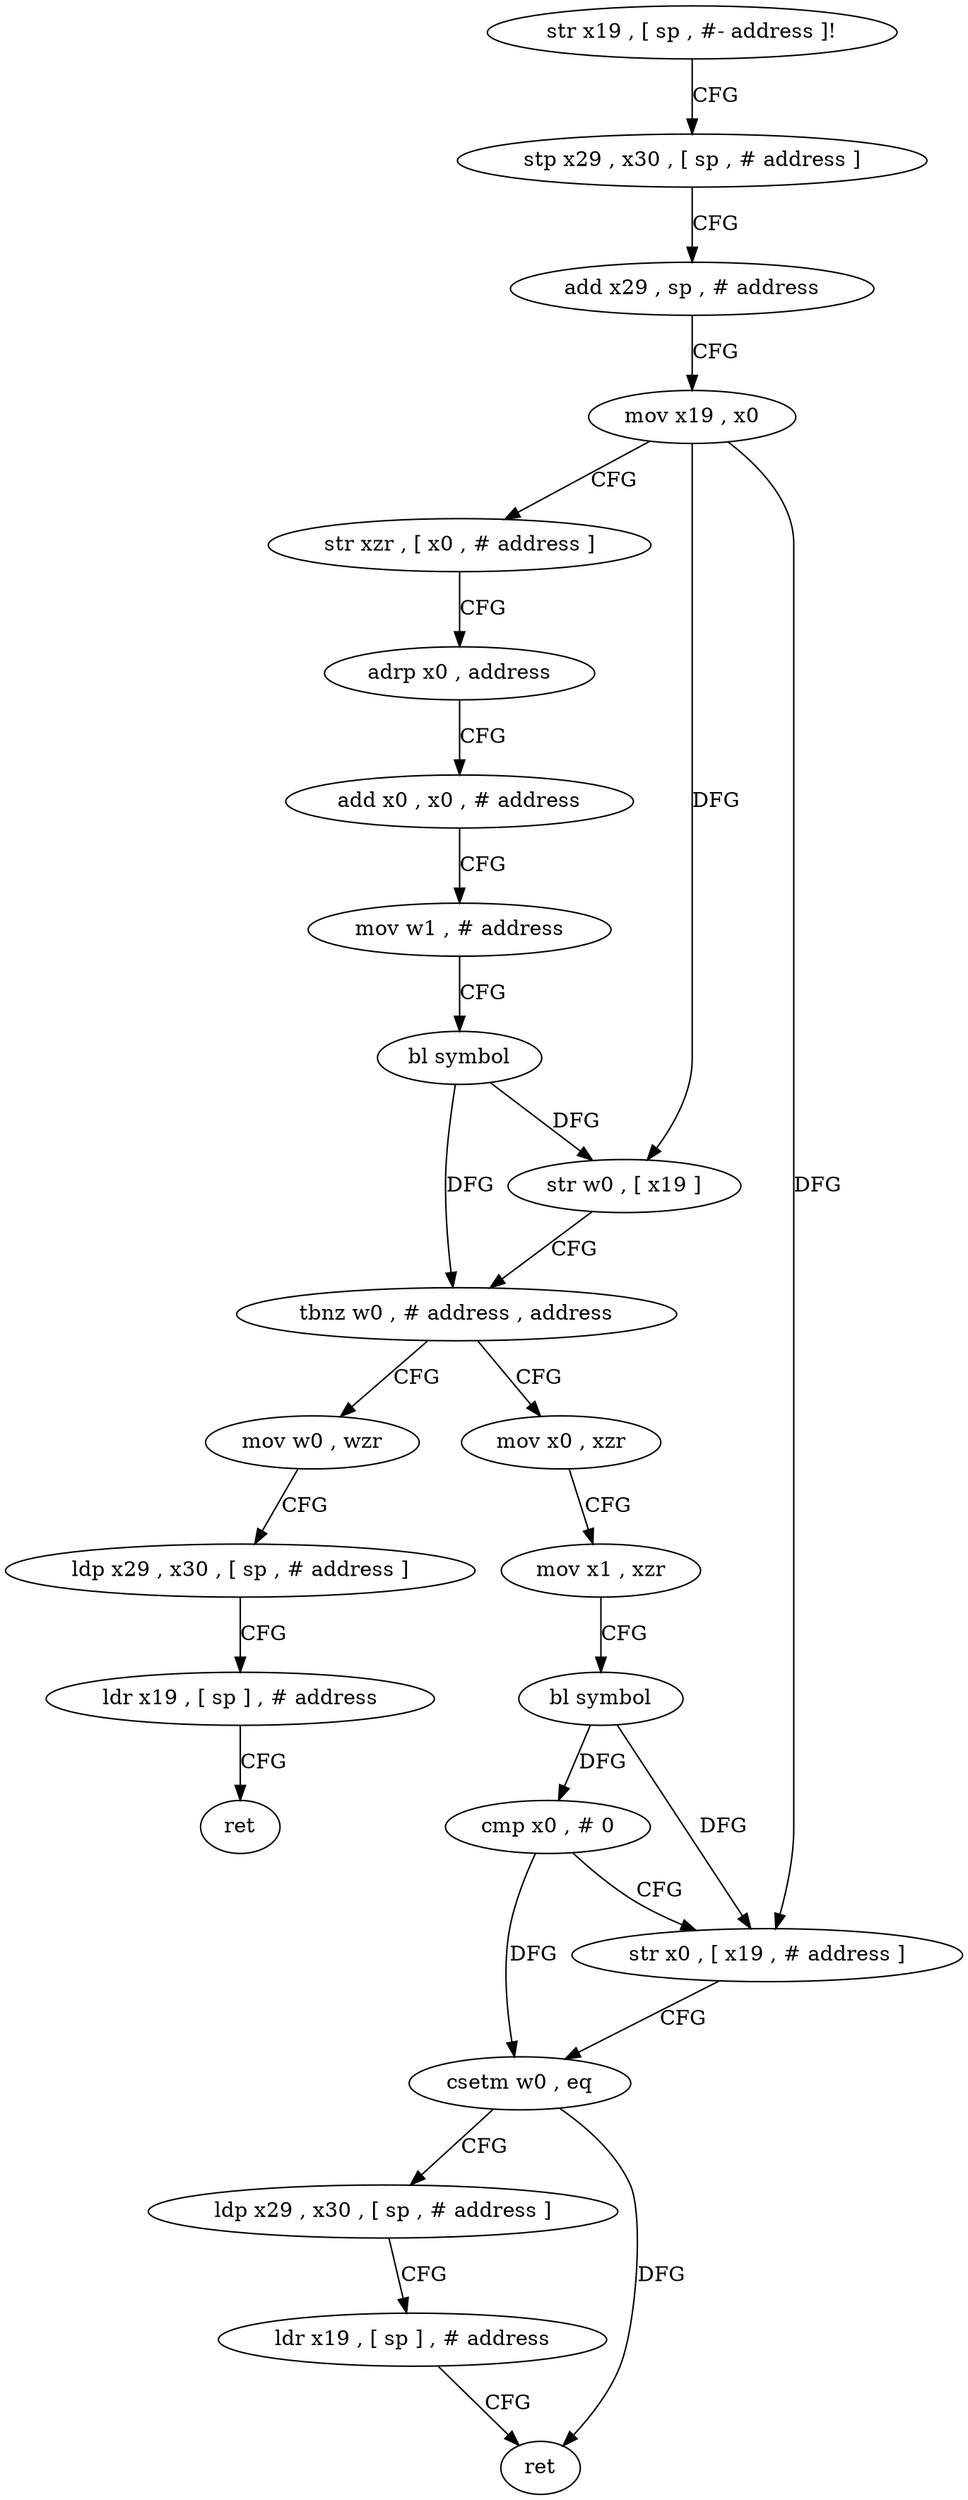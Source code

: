 digraph "func" {
"4233764" [label = "str x19 , [ sp , #- address ]!" ]
"4233768" [label = "stp x29 , x30 , [ sp , # address ]" ]
"4233772" [label = "add x29 , sp , # address" ]
"4233776" [label = "mov x19 , x0" ]
"4233780" [label = "str xzr , [ x0 , # address ]" ]
"4233784" [label = "adrp x0 , address" ]
"4233788" [label = "add x0 , x0 , # address" ]
"4233792" [label = "mov w1 , # address" ]
"4233796" [label = "bl symbol" ]
"4233800" [label = "str w0 , [ x19 ]" ]
"4233804" [label = "tbnz w0 , # address , address" ]
"4233824" [label = "mov x0 , xzr" ]
"4233808" [label = "mov w0 , wzr" ]
"4233828" [label = "mov x1 , xzr" ]
"4233832" [label = "bl symbol" ]
"4233836" [label = "cmp x0 , # 0" ]
"4233840" [label = "str x0 , [ x19 , # address ]" ]
"4233844" [label = "csetm w0 , eq" ]
"4233848" [label = "ldp x29 , x30 , [ sp , # address ]" ]
"4233852" [label = "ldr x19 , [ sp ] , # address" ]
"4233856" [label = "ret" ]
"4233812" [label = "ldp x29 , x30 , [ sp , # address ]" ]
"4233816" [label = "ldr x19 , [ sp ] , # address" ]
"4233820" [label = "ret" ]
"4233764" -> "4233768" [ label = "CFG" ]
"4233768" -> "4233772" [ label = "CFG" ]
"4233772" -> "4233776" [ label = "CFG" ]
"4233776" -> "4233780" [ label = "CFG" ]
"4233776" -> "4233800" [ label = "DFG" ]
"4233776" -> "4233840" [ label = "DFG" ]
"4233780" -> "4233784" [ label = "CFG" ]
"4233784" -> "4233788" [ label = "CFG" ]
"4233788" -> "4233792" [ label = "CFG" ]
"4233792" -> "4233796" [ label = "CFG" ]
"4233796" -> "4233800" [ label = "DFG" ]
"4233796" -> "4233804" [ label = "DFG" ]
"4233800" -> "4233804" [ label = "CFG" ]
"4233804" -> "4233824" [ label = "CFG" ]
"4233804" -> "4233808" [ label = "CFG" ]
"4233824" -> "4233828" [ label = "CFG" ]
"4233808" -> "4233812" [ label = "CFG" ]
"4233828" -> "4233832" [ label = "CFG" ]
"4233832" -> "4233836" [ label = "DFG" ]
"4233832" -> "4233840" [ label = "DFG" ]
"4233836" -> "4233840" [ label = "CFG" ]
"4233836" -> "4233844" [ label = "DFG" ]
"4233840" -> "4233844" [ label = "CFG" ]
"4233844" -> "4233848" [ label = "CFG" ]
"4233844" -> "4233856" [ label = "DFG" ]
"4233848" -> "4233852" [ label = "CFG" ]
"4233852" -> "4233856" [ label = "CFG" ]
"4233812" -> "4233816" [ label = "CFG" ]
"4233816" -> "4233820" [ label = "CFG" ]
}
